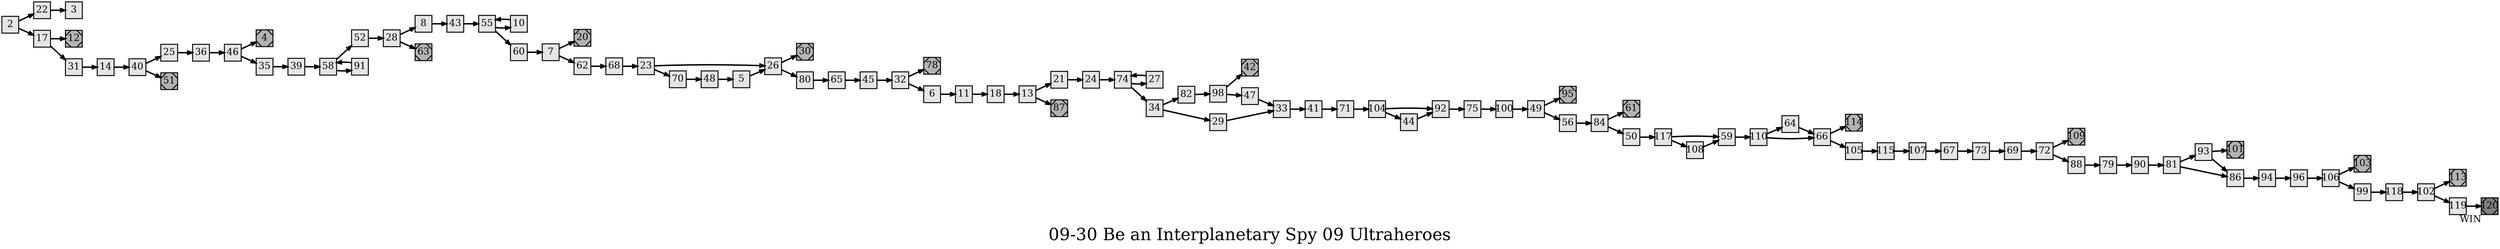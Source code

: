 digraph g{
  graph [ label="09-30 Be an Interplanetary Spy 09 Ultraheroes" rankdir=LR, ordering=out, fontsize=36, nodesep="0.35", ranksep="0.45"];
  node  [shape=rect, penwidth=2, fontsize=20, style=filled, fillcolor=grey90, margin="0,0", labelfloat=true, regular=true, fixedsize=true];
  edge  [labelfloat=true, penwidth=3, fontsize=12];
  // ---;
  // group  : Katz;
  // id     :;
  // gbid   :;
  // series :;
  // title  :;
  // author :;
  // credit:;
  // - name : Juliet Way-Henthorne;
  // role : encoder;
  // date : 2017-08-30;
  // - name : Jeremy Douglass;
  // role : editor;
  // date : 2017-10-19;
  // render:;
  // - name   : small;
  // styles : gvStyles-small.txt;
  // engine : dot;
  // comment: >;
  
  // ---;
  
  // From | To | Label;
  
  2 -> 22;
  2 -> 17;
  4	[ xlabel="E", shape=Msquare, fontsize=20, fillcolor=grey70, xlabel="" ];
  5 -> 26;
  6 -> 11;
  7 -> 20;
  7 -> 62;
  8 -> 43;
  10 -> 55;
  11 -> 18;
  12	[ xlabel="E", shape=Msquare, fontsize=20, fillcolor=grey70, xlabel="" ];
  13 -> 21;
  13 -> 87;
  14 -> 40;
  17 -> 12;
  17 -> 31;
  18 -> 13;
  20	[ xlabel="E", shape=Msquare, fontsize=20, fillcolor=grey70, xlabel="" ];
  21 -> 24;
  22 -> 3;
  23 -> 26;
  23 -> 70;
  24 -> 74;
  25 -> 36;
  26 -> 30;
  26 -> 80;
  27 -> 74;
  28 -> 8;
  28 -> 63;
  29 -> 33;
  30	[ xlabel="E", shape=Msquare, fontsize=20, fillcolor=grey70, xlabel="" ];
  31 -> 14;
  32 -> 78;
  32 -> 6;
  33 -> 41;
  34 -> 82;
  34 -> 29;
  35 -> 39;
  36 -> 46;
  39 -> 58;
  40 -> 25;
  40 -> 51;
  41 -> 71;
  42	[ xlabel="E", shape=Msquare, fontsize=20, fillcolor=grey70, xlabel="" ];
  43 -> 55;
  44 -> 92;
  45 -> 32;
  46 -> 4;
  46 -> 35;
  47 -> 33;
  48 -> 5;
  49 -> 95;
  49 -> 56;
  50 -> 117;
  51	[ xlabel="E", shape=Msquare, fontsize=20, fillcolor=grey70, xlabel="" ];
  52 -> 28;
  55 -> 10;
  55 -> 60;
  56 -> 84;
  58 -> 52;
  58 -> 91;
  59 -> 110;
  60 -> 7;
  61	[ xlabel="E", shape=Msquare, fontsize=20, fillcolor=grey70, xlabel="" ];
  62 -> 68;
  63	[ xlabel="E", shape=Msquare, fontsize=20, fillcolor=grey70, xlabel="" ];
  64 -> 66;
  65 -> 45;
  66 -> 114;
  66 -> 105;
  67 -> 73;
  68 -> 23;
  69 -> 72;
  70 -> 48;
  71 -> 104;
  72 -> 109;
  72 -> 88;
  73 -> 69;
  74 -> 27;
  74 -> 34;
  75 -> 100;
  78	[ xlabel="E", shape=Msquare, fontsize=20, fillcolor=grey70, xlabel="" ];
  79 -> 90;
  80 -> 65;
  81 -> 93;
  81 -> 86;
  82 -> 98;
  84 -> 61;
  84 -> 50;
  86 -> 94;
  87	[ xlabel="E", shape=Msquare, fontsize=20, fillcolor=grey70, xlabel="" ];
  88 -> 79;
  90 -> 81;
  91 -> 58;
  92 -> 75;
  93 -> 101;
  93 -> 86;
  94 -> 96;
  95	[ xlabel="E", shape=Msquare, fontsize=20, fillcolor=grey70, xlabel="" ];
  96 -> 106;
  98 -> 42;
  98 -> 47;
  99 -> 118;
  100 -> 49;
  101	[ xlabel="E", shape=Msquare, fontsize=20, fillcolor=grey70, xlabel="" ];
  102 -> 113;
  102 -> 119;
  103	[ xlabel="E", shape=Msquare, fontsize=20, fillcolor=grey70, xlabel="" ];
  104 -> 92;
  104 -> 44;
  105 -> 115;
  106 -> 103;
  106 -> 99;
  107 -> 67;
  108 -> 59;
  109	[ xlabel="E", shape=Msquare, fontsize=20, fillcolor=grey70, xlabel="" ];
  110 -> 64;
  110 -> 66;
  113	[ xlabel="E", shape=Msquare, fontsize=20, fillcolor=grey70, xlabel="" ];
  114	[ xlabel="E", shape=Msquare, fontsize=20, fillcolor=grey70, xlabel="" ];
  115 -> 107;
  117 -> 59;
  117 -> 108;
  118 -> 102;
  119 -> 120;
  120	[ xlabel="WIN", shape=Msquare, fontsize=20, fillcolor=grey50 ];
}

